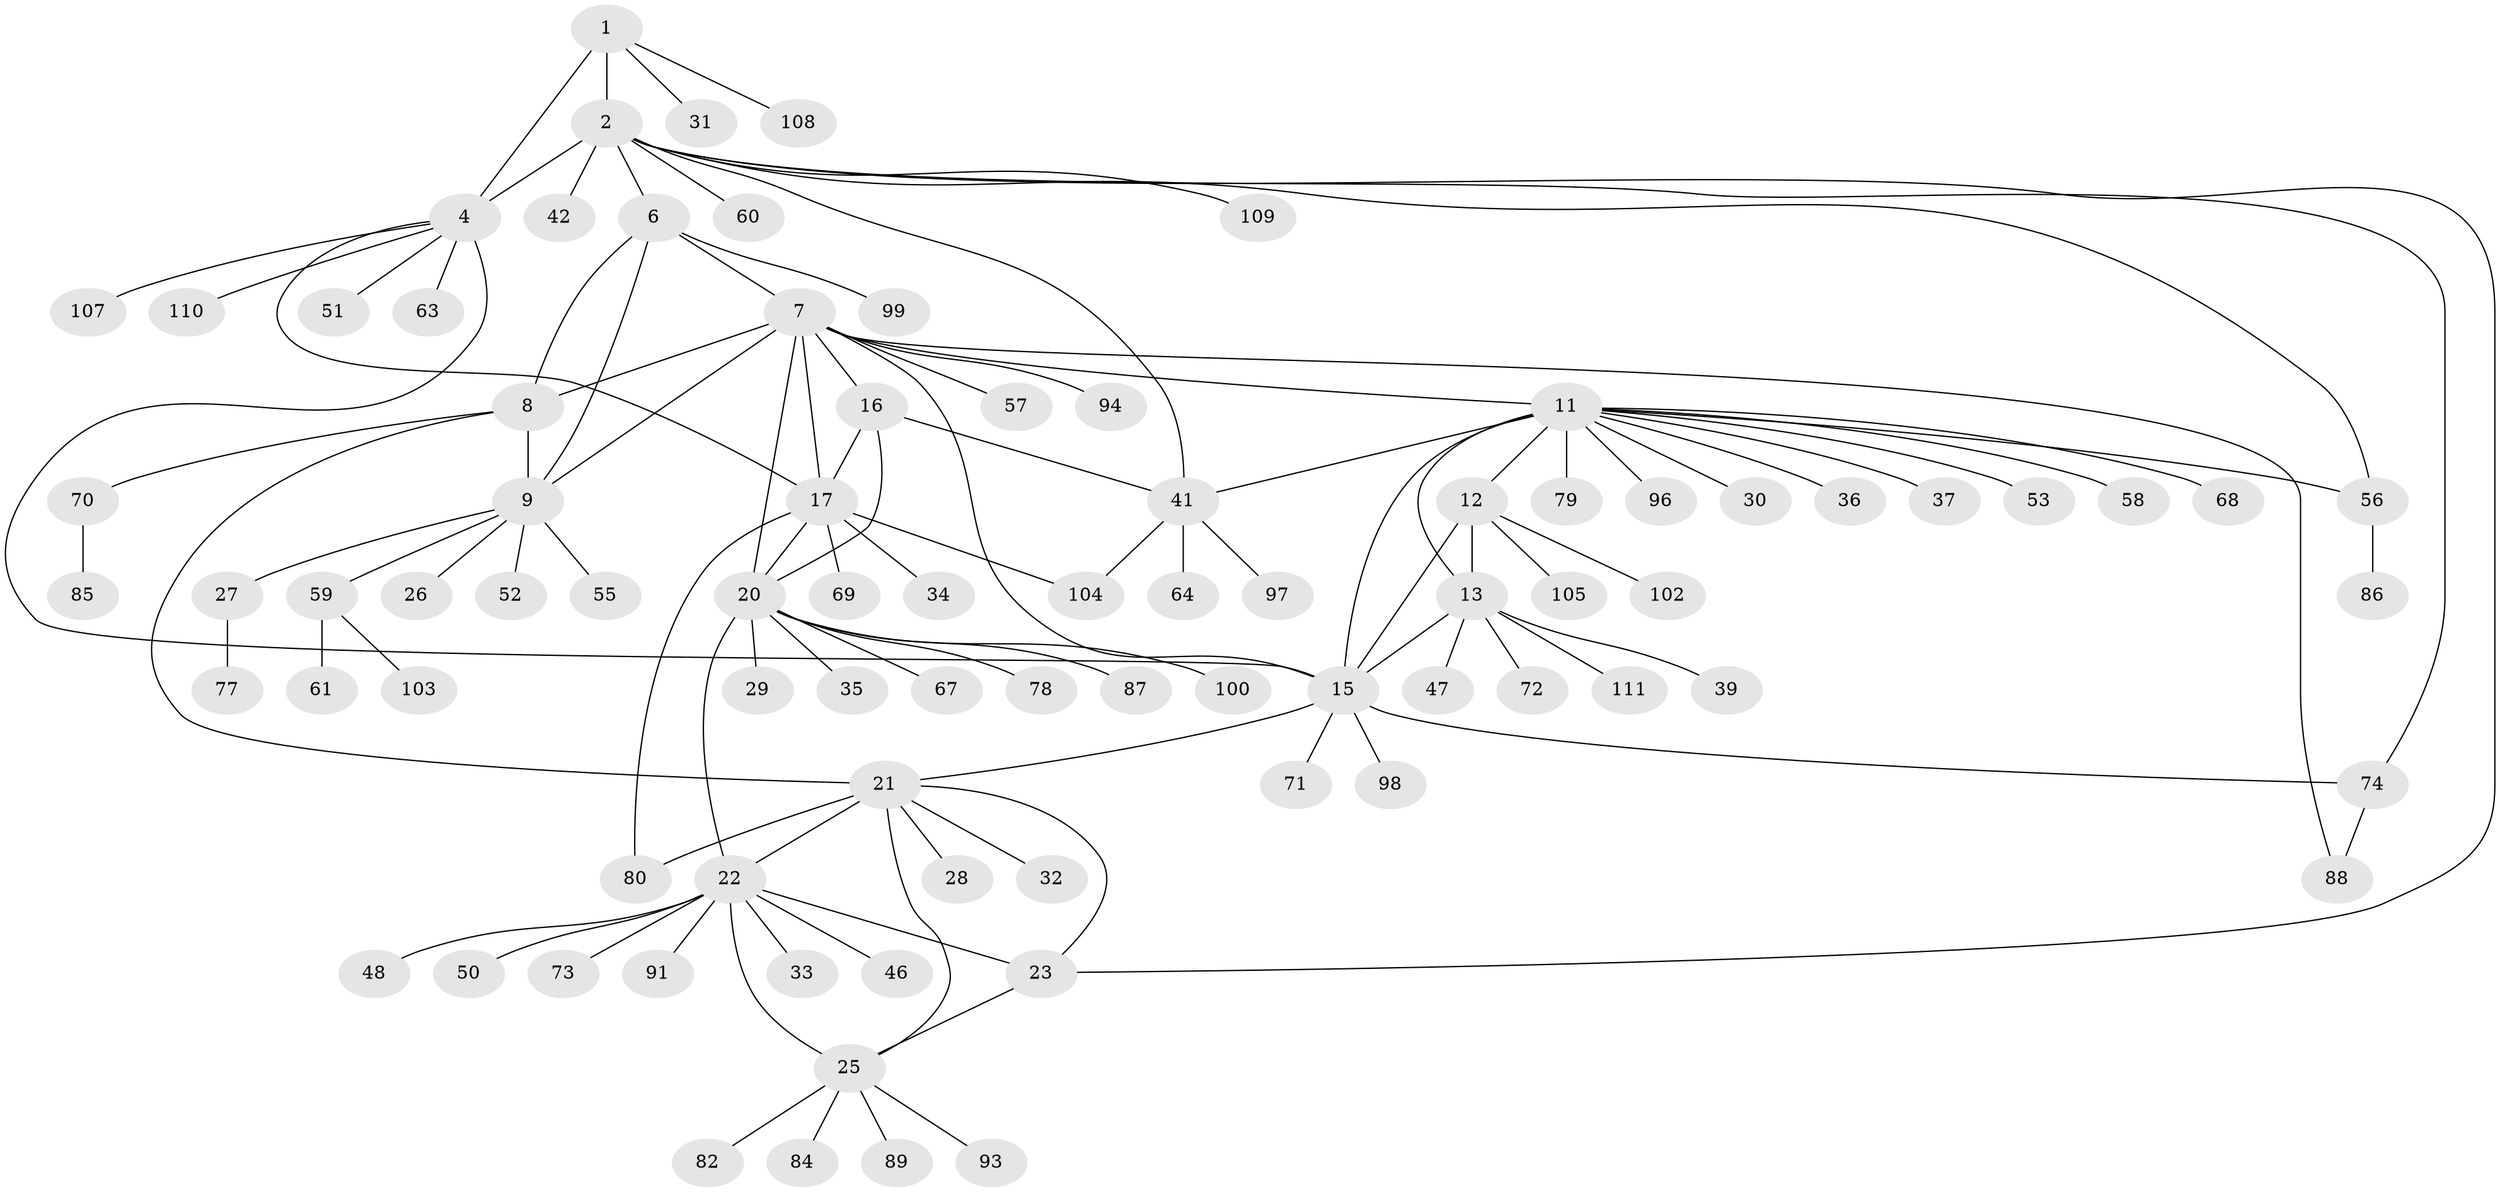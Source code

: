 // original degree distribution, {7: 0.07207207207207207, 8: 0.036036036036036036, 4: 0.036036036036036036, 10: 0.018018018018018018, 6: 0.036036036036036036, 9: 0.018018018018018018, 12: 0.009009009009009009, 11: 0.018018018018018018, 5: 0.009009009009009009, 1: 0.6036036036036037, 2: 0.12612612612612611, 3: 0.018018018018018018}
// Generated by graph-tools (version 1.1) at 2025/42/03/06/25 10:42:14]
// undirected, 85 vertices, 110 edges
graph export_dot {
graph [start="1"]
  node [color=gray90,style=filled];
  1 [super="+90"];
  2 [super="+3"];
  4 [super="+5"];
  6 [super="+10"];
  7 [super="+18"];
  8 [super="+95"];
  9 [super="+81"];
  11 [super="+14"];
  12 [super="+38"];
  13 [super="+54"];
  15 [super="+49"];
  16;
  17 [super="+19"];
  20 [super="+66"];
  21 [super="+62"];
  22 [super="+24"];
  23 [super="+40"];
  25 [super="+44"];
  26;
  27;
  28;
  29;
  30;
  31;
  32;
  33 [super="+45"];
  34;
  35 [super="+75"];
  36 [super="+43"];
  37;
  39;
  41 [super="+83"];
  42 [super="+65"];
  46;
  47 [super="+92"];
  48;
  50;
  51;
  52;
  53;
  55;
  56 [super="+76"];
  57;
  58;
  59;
  60;
  61;
  63;
  64;
  67;
  68;
  69;
  70;
  71;
  72;
  73;
  74;
  77;
  78;
  79;
  80;
  82;
  84;
  85;
  86 [super="+101"];
  87;
  88;
  89;
  91;
  93;
  94;
  96;
  97;
  98;
  99;
  100;
  102;
  103 [super="+106"];
  104;
  105;
  107;
  108;
  109;
  110;
  111;
  1 -- 2 [weight=2];
  1 -- 4 [weight=2];
  1 -- 31;
  1 -- 108;
  2 -- 4 [weight=4];
  2 -- 23;
  2 -- 74;
  2 -- 109;
  2 -- 56;
  2 -- 41;
  2 -- 42;
  2 -- 60;
  2 -- 6;
  4 -- 51;
  4 -- 107;
  4 -- 110;
  4 -- 15;
  4 -- 63;
  4 -- 17;
  6 -- 7 [weight=2];
  6 -- 8 [weight=2];
  6 -- 9 [weight=2];
  6 -- 99;
  7 -- 8;
  7 -- 9;
  7 -- 88;
  7 -- 94;
  7 -- 16;
  7 -- 17 [weight=2];
  7 -- 20;
  7 -- 57;
  7 -- 15;
  7 -- 11;
  8 -- 9;
  8 -- 21;
  8 -- 70;
  9 -- 26;
  9 -- 27;
  9 -- 52;
  9 -- 55;
  9 -- 59;
  11 -- 12 [weight=2];
  11 -- 13 [weight=2];
  11 -- 15 [weight=2];
  11 -- 30;
  11 -- 58;
  11 -- 96;
  11 -- 36;
  11 -- 37;
  11 -- 68;
  11 -- 41;
  11 -- 79;
  11 -- 53;
  11 -- 56;
  12 -- 13;
  12 -- 15;
  12 -- 102;
  12 -- 105;
  13 -- 15;
  13 -- 39;
  13 -- 47;
  13 -- 72;
  13 -- 111;
  15 -- 21;
  15 -- 71;
  15 -- 74;
  15 -- 98;
  16 -- 17 [weight=2];
  16 -- 20;
  16 -- 41;
  17 -- 20 [weight=2];
  17 -- 34;
  17 -- 69;
  17 -- 104;
  17 -- 80;
  20 -- 29;
  20 -- 35;
  20 -- 78;
  20 -- 87;
  20 -- 100;
  20 -- 67;
  20 -- 22;
  21 -- 22 [weight=2];
  21 -- 23;
  21 -- 25;
  21 -- 28;
  21 -- 32;
  21 -- 80;
  22 -- 23 [weight=2];
  22 -- 25 [weight=2];
  22 -- 48;
  22 -- 50;
  22 -- 73;
  22 -- 91;
  22 -- 33;
  22 -- 46;
  23 -- 25;
  25 -- 84;
  25 -- 89;
  25 -- 82;
  25 -- 93;
  27 -- 77;
  41 -- 64;
  41 -- 97;
  41 -- 104;
  56 -- 86;
  59 -- 61;
  59 -- 103;
  70 -- 85;
  74 -- 88;
}
